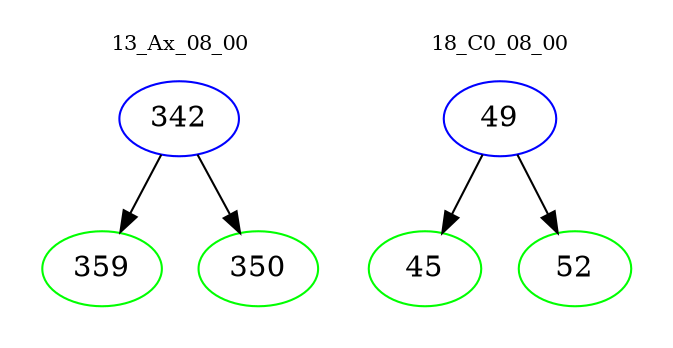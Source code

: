 digraph{
subgraph cluster_0 {
color = white
label = "13_Ax_08_00";
fontsize=10;
T0_342 [label="342", color="blue"]
T0_342 -> T0_359 [color="black"]
T0_359 [label="359", color="green"]
T0_342 -> T0_350 [color="black"]
T0_350 [label="350", color="green"]
}
subgraph cluster_1 {
color = white
label = "18_C0_08_00";
fontsize=10;
T1_49 [label="49", color="blue"]
T1_49 -> T1_45 [color="black"]
T1_45 [label="45", color="green"]
T1_49 -> T1_52 [color="black"]
T1_52 [label="52", color="green"]
}
}
